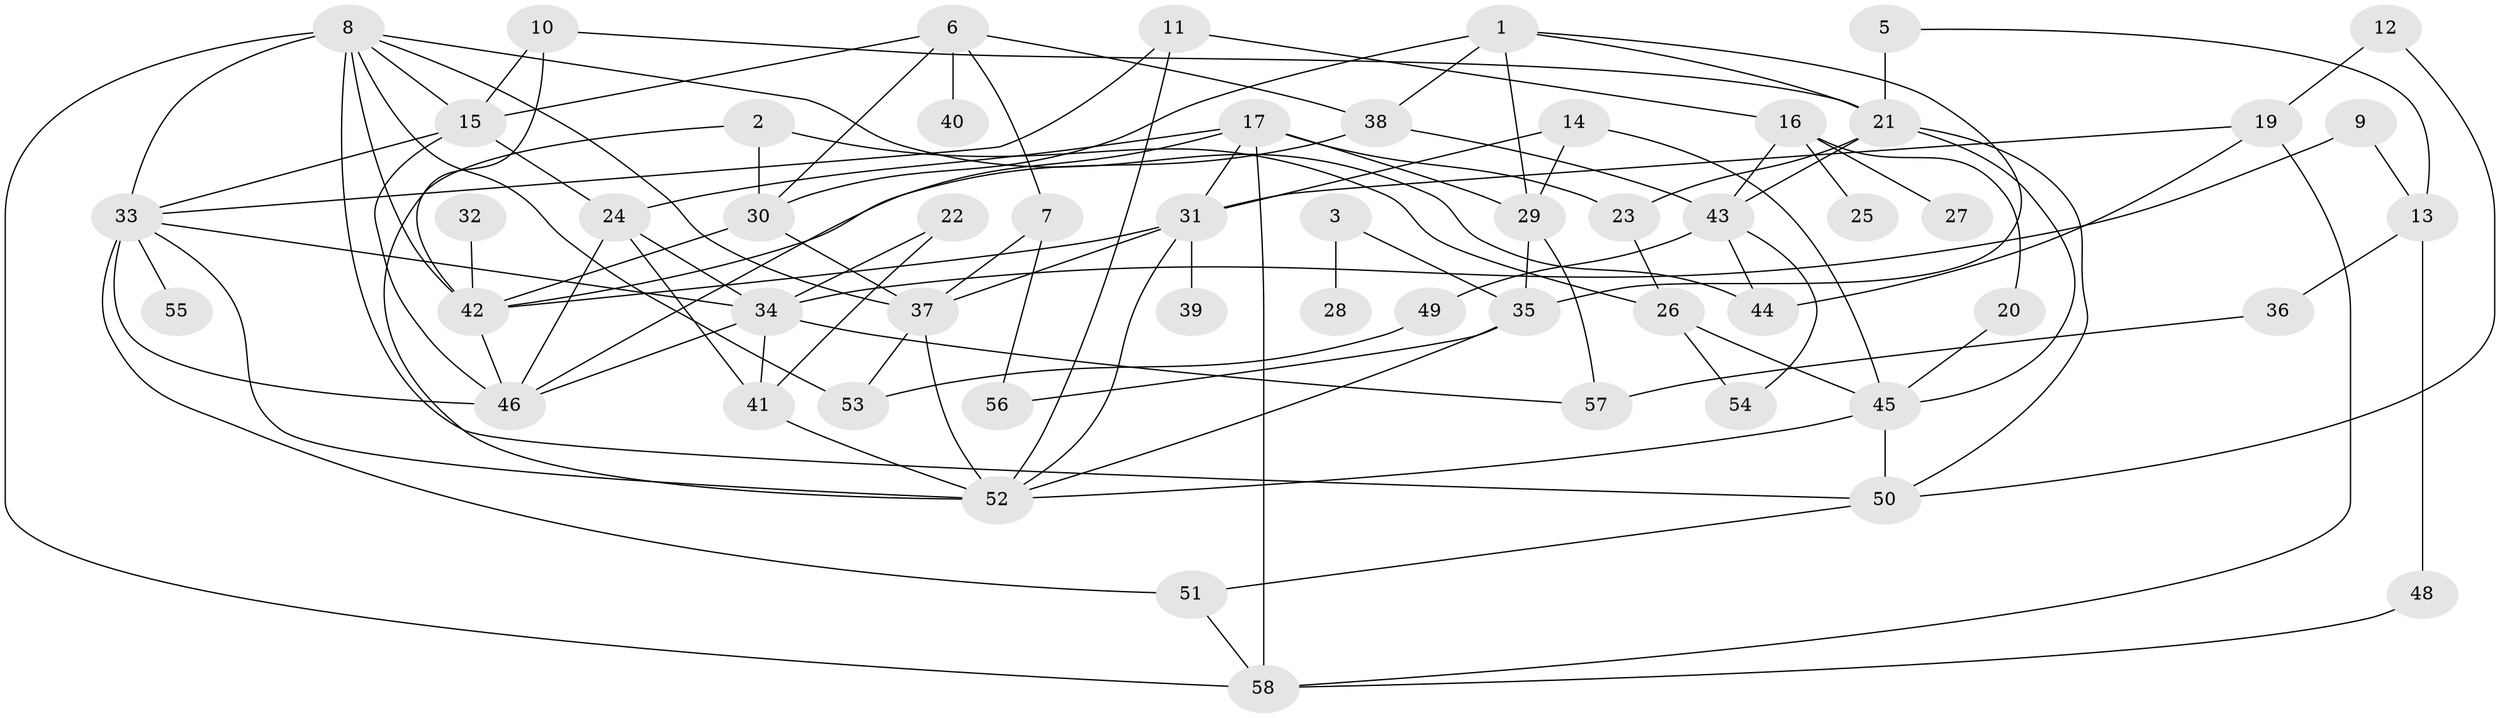// original degree distribution, {3: 0.26956521739130435, 1: 0.2, 5: 0.10434782608695652, 7: 0.017391304347826087, 4: 0.1565217391304348, 0: 0.017391304347826087, 2: 0.2, 6: 0.02608695652173913, 8: 0.008695652173913044}
// Generated by graph-tools (version 1.1) at 2025/00/03/09/25 03:00:45]
// undirected, 55 vertices, 106 edges
graph export_dot {
graph [start="1"]
  node [color=gray90,style=filled];
  1;
  2;
  3;
  5;
  6;
  7;
  8;
  9;
  10;
  11;
  12;
  13;
  14;
  15;
  16;
  17;
  19;
  20;
  21;
  22;
  23;
  24;
  25;
  26;
  27;
  28;
  29;
  30;
  31;
  32;
  33;
  34;
  35;
  36;
  37;
  38;
  39;
  40;
  41;
  42;
  43;
  44;
  45;
  46;
  48;
  49;
  50;
  51;
  52;
  53;
  54;
  55;
  56;
  57;
  58;
  1 -- 21 [weight=1.0];
  1 -- 29 [weight=1.0];
  1 -- 30 [weight=1.0];
  1 -- 35 [weight=1.0];
  1 -- 38 [weight=1.0];
  2 -- 26 [weight=1.0];
  2 -- 30 [weight=1.0];
  2 -- 52 [weight=1.0];
  3 -- 28 [weight=1.0];
  3 -- 35 [weight=1.0];
  5 -- 13 [weight=1.0];
  5 -- 21 [weight=3.0];
  6 -- 7 [weight=1.0];
  6 -- 15 [weight=1.0];
  6 -- 30 [weight=1.0];
  6 -- 38 [weight=1.0];
  6 -- 40 [weight=1.0];
  7 -- 37 [weight=1.0];
  7 -- 56 [weight=1.0];
  8 -- 15 [weight=1.0];
  8 -- 33 [weight=2.0];
  8 -- 37 [weight=1.0];
  8 -- 42 [weight=1.0];
  8 -- 44 [weight=1.0];
  8 -- 50 [weight=1.0];
  8 -- 53 [weight=1.0];
  8 -- 58 [weight=1.0];
  9 -- 13 [weight=1.0];
  9 -- 34 [weight=1.0];
  10 -- 15 [weight=1.0];
  10 -- 21 [weight=1.0];
  10 -- 42 [weight=1.0];
  11 -- 16 [weight=1.0];
  11 -- 33 [weight=1.0];
  11 -- 52 [weight=1.0];
  12 -- 19 [weight=1.0];
  12 -- 50 [weight=1.0];
  13 -- 36 [weight=1.0];
  13 -- 48 [weight=1.0];
  14 -- 29 [weight=1.0];
  14 -- 31 [weight=1.0];
  14 -- 45 [weight=1.0];
  15 -- 24 [weight=1.0];
  15 -- 33 [weight=1.0];
  15 -- 46 [weight=1.0];
  16 -- 20 [weight=1.0];
  16 -- 25 [weight=1.0];
  16 -- 27 [weight=1.0];
  16 -- 43 [weight=1.0];
  17 -- 23 [weight=1.0];
  17 -- 24 [weight=1.0];
  17 -- 29 [weight=1.0];
  17 -- 31 [weight=1.0];
  17 -- 46 [weight=1.0];
  17 -- 58 [weight=1.0];
  19 -- 31 [weight=1.0];
  19 -- 44 [weight=1.0];
  19 -- 58 [weight=1.0];
  20 -- 45 [weight=1.0];
  21 -- 23 [weight=1.0];
  21 -- 43 [weight=1.0];
  21 -- 45 [weight=1.0];
  21 -- 50 [weight=1.0];
  22 -- 34 [weight=1.0];
  22 -- 41 [weight=2.0];
  23 -- 26 [weight=1.0];
  24 -- 34 [weight=1.0];
  24 -- 41 [weight=1.0];
  24 -- 46 [weight=1.0];
  26 -- 45 [weight=1.0];
  26 -- 54 [weight=1.0];
  29 -- 35 [weight=1.0];
  29 -- 57 [weight=1.0];
  30 -- 37 [weight=1.0];
  30 -- 42 [weight=1.0];
  31 -- 37 [weight=1.0];
  31 -- 39 [weight=1.0];
  31 -- 42 [weight=1.0];
  31 -- 52 [weight=1.0];
  32 -- 42 [weight=1.0];
  33 -- 34 [weight=1.0];
  33 -- 46 [weight=1.0];
  33 -- 51 [weight=1.0];
  33 -- 52 [weight=1.0];
  33 -- 55 [weight=1.0];
  34 -- 41 [weight=1.0];
  34 -- 46 [weight=1.0];
  34 -- 57 [weight=1.0];
  35 -- 52 [weight=1.0];
  35 -- 56 [weight=1.0];
  36 -- 57 [weight=1.0];
  37 -- 52 [weight=1.0];
  37 -- 53 [weight=1.0];
  38 -- 42 [weight=1.0];
  38 -- 43 [weight=1.0];
  41 -- 52 [weight=1.0];
  42 -- 46 [weight=1.0];
  43 -- 44 [weight=1.0];
  43 -- 49 [weight=1.0];
  43 -- 54 [weight=1.0];
  45 -- 50 [weight=1.0];
  45 -- 52 [weight=1.0];
  48 -- 58 [weight=1.0];
  49 -- 53 [weight=1.0];
  50 -- 51 [weight=1.0];
  51 -- 58 [weight=1.0];
}
